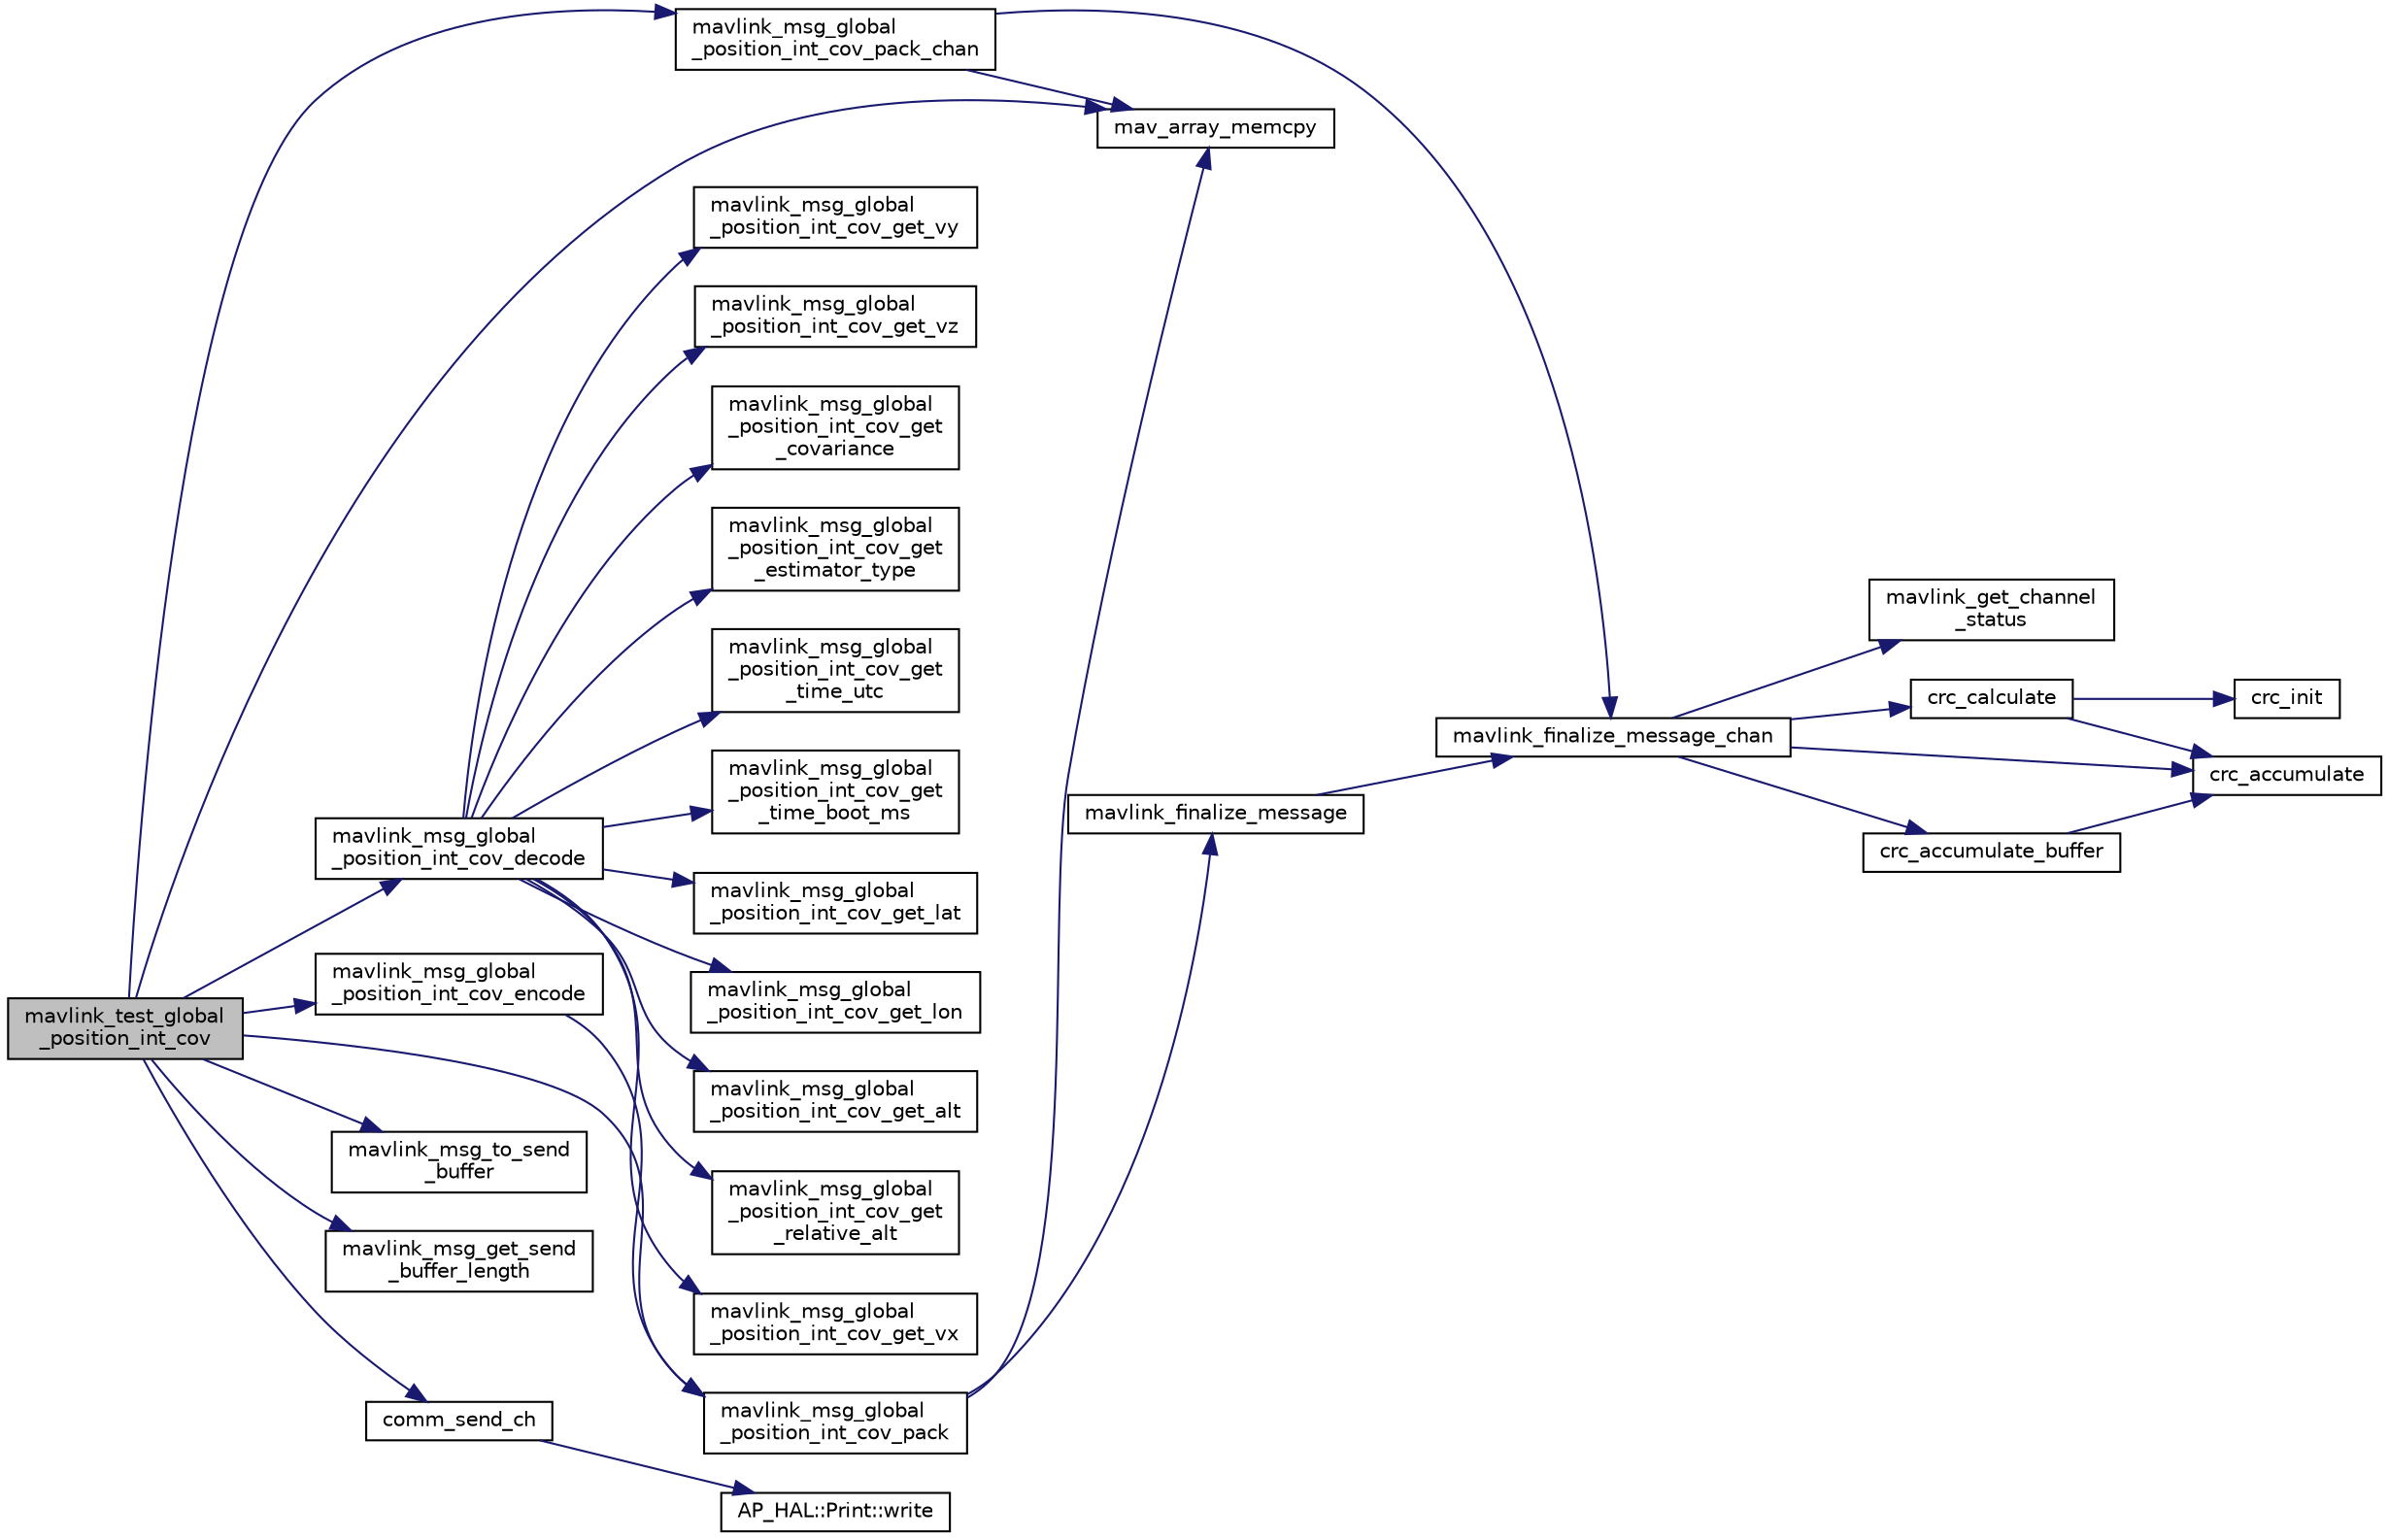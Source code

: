 digraph "mavlink_test_global_position_int_cov"
{
 // INTERACTIVE_SVG=YES
  edge [fontname="Helvetica",fontsize="10",labelfontname="Helvetica",labelfontsize="10"];
  node [fontname="Helvetica",fontsize="10",shape=record];
  rankdir="LR";
  Node1 [label="mavlink_test_global\l_position_int_cov",height=0.2,width=0.4,color="black", fillcolor="grey75", style="filled", fontcolor="black"];
  Node1 -> Node2 [color="midnightblue",fontsize="10",style="solid",fontname="Helvetica"];
  Node2 [label="mav_array_memcpy",height=0.2,width=0.4,color="black", fillcolor="white", style="filled",URL="$protocol_8h.html#a4486c3d5854cac1cb6a0fb1cc5ba570c"];
  Node1 -> Node3 [color="midnightblue",fontsize="10",style="solid",fontname="Helvetica"];
  Node3 [label="mavlink_msg_global\l_position_int_cov_encode",height=0.2,width=0.4,color="black", fillcolor="white", style="filled",URL="$mavlink__msg__global__position__int__cov_8h.html#ac263fd6cf2d00bb64e0ca9d2e72f0019",tooltip="Encode a global_position_int_cov struct. "];
  Node3 -> Node4 [color="midnightblue",fontsize="10",style="solid",fontname="Helvetica"];
  Node4 [label="mavlink_msg_global\l_position_int_cov_pack",height=0.2,width=0.4,color="black", fillcolor="white", style="filled",URL="$mavlink__msg__global__position__int__cov_8h.html#a76e4f6a9171167d21d7d05783dfd3c2e",tooltip="Pack a global_position_int_cov message. "];
  Node4 -> Node2 [color="midnightblue",fontsize="10",style="solid",fontname="Helvetica"];
  Node4 -> Node5 [color="midnightblue",fontsize="10",style="solid",fontname="Helvetica"];
  Node5 [label="mavlink_finalize_message",height=0.2,width=0.4,color="black", fillcolor="white", style="filled",URL="$mavlink__helpers_8h.html#af3bea083c5ec83f5b6570b2bd4a817d0",tooltip="Finalize a MAVLink message with MAVLINK_COMM_0 as default channel. "];
  Node5 -> Node6 [color="midnightblue",fontsize="10",style="solid",fontname="Helvetica"];
  Node6 [label="mavlink_finalize_message_chan",height=0.2,width=0.4,color="black", fillcolor="white", style="filled",URL="$mavlink__helpers_8h.html#aa66131138fc02101dcc73b4b556ab422",tooltip="Finalize a MAVLink message with channel assignment. "];
  Node6 -> Node7 [color="midnightblue",fontsize="10",style="solid",fontname="Helvetica"];
  Node7 [label="mavlink_get_channel\l_status",height=0.2,width=0.4,color="black", fillcolor="white", style="filled",URL="$mavlink__helpers_8h.html#ac006d308067f48514ca5c0cf0b046c28"];
  Node6 -> Node8 [color="midnightblue",fontsize="10",style="solid",fontname="Helvetica"];
  Node8 [label="crc_calculate",height=0.2,width=0.4,color="black", fillcolor="white", style="filled",URL="$checksum_8h.html#ab4264eb7b9e22aabb5cc3191bce35f4c",tooltip="Calculates the X.25 checksum on a byte buffer. "];
  Node8 -> Node9 [color="midnightblue",fontsize="10",style="solid",fontname="Helvetica"];
  Node9 [label="crc_init",height=0.2,width=0.4,color="black", fillcolor="white", style="filled",URL="$checksum_8h.html#aee738f6e20d31b027afdd966c79befae",tooltip="Initiliaze the buffer for the X.25 CRC. "];
  Node8 -> Node10 [color="midnightblue",fontsize="10",style="solid",fontname="Helvetica"];
  Node10 [label="crc_accumulate",height=0.2,width=0.4,color="black", fillcolor="white", style="filled",URL="$checksum_8h.html#ade2bbc31cd3b5b6d839556f56de61957",tooltip="Accumulate the X.25 CRC by adding one char at a time. "];
  Node6 -> Node11 [color="midnightblue",fontsize="10",style="solid",fontname="Helvetica"];
  Node11 [label="crc_accumulate_buffer",height=0.2,width=0.4,color="black", fillcolor="white", style="filled",URL="$checksum_8h.html#abcbaa800e8fcbcdf9bb48168657fbefd",tooltip="Accumulate the X.25 CRC by adding an array of bytes. "];
  Node11 -> Node10 [color="midnightblue",fontsize="10",style="solid",fontname="Helvetica"];
  Node6 -> Node10 [color="midnightblue",fontsize="10",style="solid",fontname="Helvetica"];
  Node1 -> Node12 [color="midnightblue",fontsize="10",style="solid",fontname="Helvetica"];
  Node12 [label="mavlink_msg_global\l_position_int_cov_decode",height=0.2,width=0.4,color="black", fillcolor="white", style="filled",URL="$mavlink__msg__global__position__int__cov_8h.html#a75e1738f3421ddd596bf5e4ced536a5d",tooltip="Decode a global_position_int_cov message into a struct. "];
  Node12 -> Node13 [color="midnightblue",fontsize="10",style="solid",fontname="Helvetica"];
  Node13 [label="mavlink_msg_global\l_position_int_cov_get\l_time_utc",height=0.2,width=0.4,color="black", fillcolor="white", style="filled",URL="$mavlink__msg__global__position__int__cov_8h.html#a63a862bd0537999ff6f21200d36b20c8",tooltip="Get field time_utc from global_position_int_cov message. "];
  Node12 -> Node14 [color="midnightblue",fontsize="10",style="solid",fontname="Helvetica"];
  Node14 [label="mavlink_msg_global\l_position_int_cov_get\l_time_boot_ms",height=0.2,width=0.4,color="black", fillcolor="white", style="filled",URL="$mavlink__msg__global__position__int__cov_8h.html#a53b6c996ee85d727a2e338c19cb833fb",tooltip="Send a global_position_int_cov message. "];
  Node12 -> Node15 [color="midnightblue",fontsize="10",style="solid",fontname="Helvetica"];
  Node15 [label="mavlink_msg_global\l_position_int_cov_get_lat",height=0.2,width=0.4,color="black", fillcolor="white", style="filled",URL="$mavlink__msg__global__position__int__cov_8h.html#a8f8343533336e3ed72d93df596b32ef7",tooltip="Get field lat from global_position_int_cov message. "];
  Node12 -> Node16 [color="midnightblue",fontsize="10",style="solid",fontname="Helvetica"];
  Node16 [label="mavlink_msg_global\l_position_int_cov_get_lon",height=0.2,width=0.4,color="black", fillcolor="white", style="filled",URL="$mavlink__msg__global__position__int__cov_8h.html#aeb2b01c4771e7f459783f6e6aa97403a",tooltip="Get field lon from global_position_int_cov message. "];
  Node12 -> Node17 [color="midnightblue",fontsize="10",style="solid",fontname="Helvetica"];
  Node17 [label="mavlink_msg_global\l_position_int_cov_get_alt",height=0.2,width=0.4,color="black", fillcolor="white", style="filled",URL="$mavlink__msg__global__position__int__cov_8h.html#a72e7be6d0a47812fcc8066689d11adde",tooltip="Get field alt from global_position_int_cov message. "];
  Node12 -> Node18 [color="midnightblue",fontsize="10",style="solid",fontname="Helvetica"];
  Node18 [label="mavlink_msg_global\l_position_int_cov_get\l_relative_alt",height=0.2,width=0.4,color="black", fillcolor="white", style="filled",URL="$mavlink__msg__global__position__int__cov_8h.html#a38f2659688d123fcf919cb9079973f61",tooltip="Get field relative_alt from global_position_int_cov message. "];
  Node12 -> Node19 [color="midnightblue",fontsize="10",style="solid",fontname="Helvetica"];
  Node19 [label="mavlink_msg_global\l_position_int_cov_get_vx",height=0.2,width=0.4,color="black", fillcolor="white", style="filled",URL="$mavlink__msg__global__position__int__cov_8h.html#a95f297c77b6b53ae474ea6649add950c",tooltip="Get field vx from global_position_int_cov message. "];
  Node12 -> Node20 [color="midnightblue",fontsize="10",style="solid",fontname="Helvetica"];
  Node20 [label="mavlink_msg_global\l_position_int_cov_get_vy",height=0.2,width=0.4,color="black", fillcolor="white", style="filled",URL="$mavlink__msg__global__position__int__cov_8h.html#ad9d8b79c7200c6d282fa40da6f332a73",tooltip="Get field vy from global_position_int_cov message. "];
  Node12 -> Node21 [color="midnightblue",fontsize="10",style="solid",fontname="Helvetica"];
  Node21 [label="mavlink_msg_global\l_position_int_cov_get_vz",height=0.2,width=0.4,color="black", fillcolor="white", style="filled",URL="$mavlink__msg__global__position__int__cov_8h.html#a5174effbd98f9268c2258cbf70208d27",tooltip="Get field vz from global_position_int_cov message. "];
  Node12 -> Node22 [color="midnightblue",fontsize="10",style="solid",fontname="Helvetica"];
  Node22 [label="mavlink_msg_global\l_position_int_cov_get\l_covariance",height=0.2,width=0.4,color="black", fillcolor="white", style="filled",URL="$mavlink__msg__global__position__int__cov_8h.html#a77db191096a57820b75d0e4f2f194b58",tooltip="Get field covariance from global_position_int_cov message. "];
  Node12 -> Node23 [color="midnightblue",fontsize="10",style="solid",fontname="Helvetica"];
  Node23 [label="mavlink_msg_global\l_position_int_cov_get\l_estimator_type",height=0.2,width=0.4,color="black", fillcolor="white", style="filled",URL="$mavlink__msg__global__position__int__cov_8h.html#afda976ffabeb3941e16e2ca7af6d773f",tooltip="Get field estimator_type from global_position_int_cov message. "];
  Node1 -> Node4 [color="midnightblue",fontsize="10",style="solid",fontname="Helvetica"];
  Node1 -> Node24 [color="midnightblue",fontsize="10",style="solid",fontname="Helvetica"];
  Node24 [label="mavlink_msg_global\l_position_int_cov_pack_chan",height=0.2,width=0.4,color="black", fillcolor="white", style="filled",URL="$mavlink__msg__global__position__int__cov_8h.html#aa125b49b3a1f1fa73ccda8ceee9b5847",tooltip="Pack a global_position_int_cov message on a channel. "];
  Node24 -> Node2 [color="midnightblue",fontsize="10",style="solid",fontname="Helvetica"];
  Node24 -> Node6 [color="midnightblue",fontsize="10",style="solid",fontname="Helvetica"];
  Node1 -> Node25 [color="midnightblue",fontsize="10",style="solid",fontname="Helvetica"];
  Node25 [label="mavlink_msg_to_send\l_buffer",height=0.2,width=0.4,color="black", fillcolor="white", style="filled",URL="$mavlink__helpers_8h.html#afea0a9befa84822fd62c2899ea0d849e",tooltip="Pack a message to send it over a serial byte stream. "];
  Node1 -> Node26 [color="midnightblue",fontsize="10",style="solid",fontname="Helvetica"];
  Node26 [label="mavlink_msg_get_send\l_buffer_length",height=0.2,width=0.4,color="black", fillcolor="white", style="filled",URL="$protocol_8h.html#aa86c08f27aabb7a2e12a67f189f590c8",tooltip="Get the required buffer size for this message. "];
  Node1 -> Node27 [color="midnightblue",fontsize="10",style="solid",fontname="Helvetica"];
  Node27 [label="comm_send_ch",height=0.2,width=0.4,color="black", fillcolor="white", style="filled",URL="$GCS__MAVLink_8h.html#ab753873a1ee10adedd0ce246311468f8"];
  Node27 -> Node28 [color="midnightblue",fontsize="10",style="solid",fontname="Helvetica"];
  Node28 [label="AP_HAL::Print::write",height=0.2,width=0.4,color="black", fillcolor="white", style="filled",URL="$classAP__HAL_1_1Print.html#acc65391952a43334f8f5c9bef341f501"];
}
